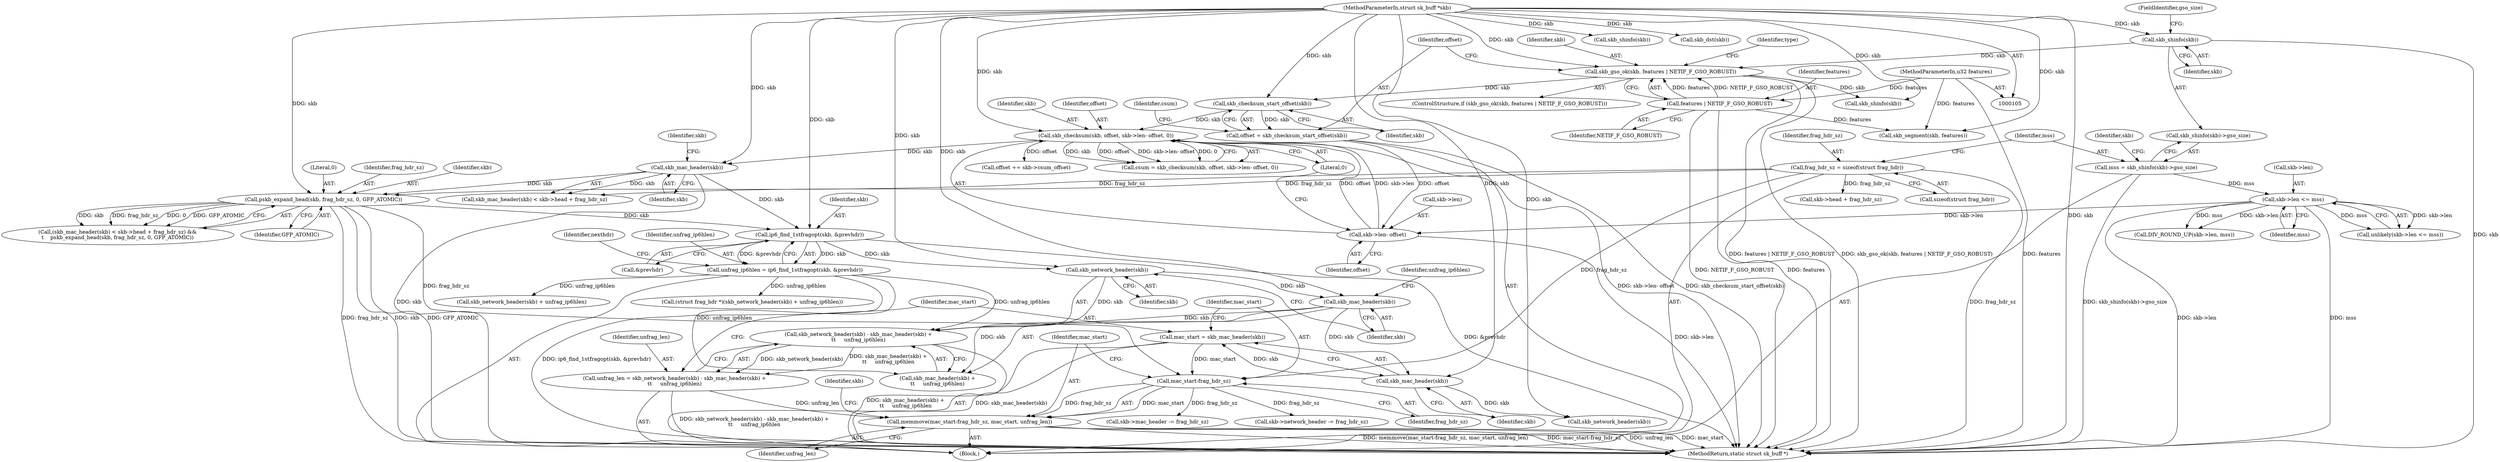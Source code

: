 digraph "0_linux_87c48fa3b4630905f98268dde838ee43626a060c_3@API" {
"1000264" [label="(Call,memmove(mac_start-frag_hdr_sz, mac_start, unfrag_len))"];
"1000265" [label="(Call,mac_start-frag_hdr_sz)"];
"1000260" [label="(Call,mac_start = skb_mac_header(skb))"];
"1000262" [label="(Call,skb_mac_header(skb))"];
"1000257" [label="(Call,skb_mac_header(skb))"];
"1000254" [label="(Call,skb_network_header(skb))"];
"1000239" [label="(Call,ip6_find_1stfragopt(skb, &prevhdr))"];
"1000224" [label="(Call,skb_mac_header(skb))"];
"1000191" [label="(Call,skb_checksum(skb, offset, skb->len- offset, 0))"];
"1000187" [label="(Call,skb_checksum_start_offset(skb))"];
"1000144" [label="(Call,skb_gso_ok(skb, features | NETIF_F_GSO_ROBUST))"];
"1000132" [label="(Call,skb_shinfo(skb))"];
"1000106" [label="(MethodParameterIn,struct sk_buff *skb)"];
"1000146" [label="(Call,features | NETIF_F_GSO_ROBUST)"];
"1000107" [label="(MethodParameterIn,u32 features)"];
"1000194" [label="(Call,skb->len- offset)"];
"1000137" [label="(Call,skb->len <= mss)"];
"1000129" [label="(Call,mss = skb_shinfo(skb)->gso_size)"];
"1000185" [label="(Call,offset = skb_checksum_start_offset(skb))"];
"1000231" [label="(Call,pskb_expand_head(skb, frag_hdr_sz, 0, GFP_ATOMIC))"];
"1000123" [label="(Call,frag_hdr_sz = sizeof(struct frag_hdr))"];
"1000251" [label="(Call,unfrag_len = skb_network_header(skb) - skb_mac_header(skb) +\n\t\t     unfrag_ip6hlen)"];
"1000253" [label="(Call,skb_network_header(skb) - skb_mac_header(skb) +\n\t\t     unfrag_ip6hlen)"];
"1000237" [label="(Call,unfrag_ip6hlen = ip6_find_1stfragopt(skb, &prevhdr))"];
"1000282" [label="(Call,(struct frag_hdr *)(skb_network_header(skb) + unfrag_ip6hlen))"];
"1000194" [label="(Call,skb->len- offset)"];
"1000257" [label="(Call,skb_mac_header(skb))"];
"1000222" [label="(Call,(skb_mac_header(skb) < skb->head + frag_hdr_sz) &&\n\t    pskb_expand_head(skb, frag_hdr_sz, 0, GFP_ATOMIC))"];
"1000190" [label="(Identifier,csum)"];
"1000152" [label="(Identifier,type)"];
"1000260" [label="(Call,mac_start = skb_mac_header(skb))"];
"1000193" [label="(Identifier,offset)"];
"1000253" [label="(Call,skb_network_header(skb) - skb_mac_header(skb) +\n\t\t     unfrag_ip6hlen)"];
"1000188" [label="(Identifier,skb)"];
"1000234" [label="(Literal,0)"];
"1000143" [label="(ControlStructure,if (skb_gso_ok(skb, features | NETIF_F_GSO_ROBUST)))"];
"1000108" [label="(Block,)"];
"1000195" [label="(Call,skb->len)"];
"1000173" [label="(Call,skb_shinfo(skb))"];
"1000285" [label="(Call,skb_network_header(skb))"];
"1000199" [label="(Literal,0)"];
"1000137" [label="(Call,skb->len <= mss)"];
"1000251" [label="(Call,unfrag_len = skb_network_header(skb) - skb_mac_header(skb) +\n\t\t     unfrag_ip6hlen)"];
"1000238" [label="(Identifier,unfrag_ip6hlen)"];
"1000241" [label="(Call,&prevhdr)"];
"1000269" [label="(Identifier,unfrag_len)"];
"1000107" [label="(MethodParameterIn,u32 features)"];
"1000232" [label="(Identifier,skb)"];
"1000106" [label="(MethodParameterIn,struct sk_buff *skb)"];
"1000189" [label="(Call,csum = skb_checksum(skb, offset, skb->len- offset, 0))"];
"1000275" [label="(Call,skb->network_header -= frag_hdr_sz)"];
"1000261" [label="(Identifier,mac_start)"];
"1000233" [label="(Identifier,frag_hdr_sz)"];
"1000131" [label="(Call,skb_shinfo(skb)->gso_size)"];
"1000265" [label="(Call,mac_start-frag_hdr_sz)"];
"1000306" [label="(Call,skb_segment(skb, features))"];
"1000123" [label="(Call,frag_hdr_sz = sizeof(struct frag_hdr))"];
"1000266" [label="(Identifier,mac_start)"];
"1000191" [label="(Call,skb_checksum(skb, offset, skb->len- offset, 0))"];
"1000231" [label="(Call,pskb_expand_head(skb, frag_hdr_sz, 0, GFP_ATOMIC))"];
"1000134" [label="(FieldIdentifier,gso_size)"];
"1000268" [label="(Identifier,mac_start)"];
"1000262" [label="(Call,skb_mac_header(skb))"];
"1000144" [label="(Call,skb_gso_ok(skb, features | NETIF_F_GSO_ROBUST))"];
"1000146" [label="(Call,features | NETIF_F_GSO_ROBUST)"];
"1000125" [label="(Call,sizeof(struct frag_hdr))"];
"1000258" [label="(Identifier,skb)"];
"1000138" [label="(Call,skb->len)"];
"1000263" [label="(Identifier,skb)"];
"1000223" [label="(Call,skb_mac_header(skb) < skb->head + frag_hdr_sz)"];
"1000147" [label="(Identifier,features)"];
"1000252" [label="(Identifier,unfrag_len)"];
"1000124" [label="(Identifier,frag_hdr_sz)"];
"1000225" [label="(Identifier,skb)"];
"1000130" [label="(Identifier,mss)"];
"1000239" [label="(Call,ip6_find_1stfragopt(skb, &prevhdr))"];
"1000256" [label="(Call,skb_mac_header(skb) +\n\t\t     unfrag_ip6hlen)"];
"1000133" [label="(Identifier,skb)"];
"1000154" [label="(Call,skb_shinfo(skb))"];
"1000139" [label="(Identifier,skb)"];
"1000244" [label="(Identifier,nexthdr)"];
"1000192" [label="(Identifier,skb)"];
"1000264" [label="(Call,memmove(mac_start-frag_hdr_sz, mac_start, unfrag_len))"];
"1000129" [label="(Call,mss = skb_shinfo(skb)->gso_size)"];
"1000200" [label="(Call,offset += skb->csum_offset)"];
"1000312" [label="(MethodReturn,static struct sk_buff *)"];
"1000185" [label="(Call,offset = skb_checksum_start_offset(skb))"];
"1000148" [label="(Identifier,NETIF_F_GSO_ROBUST)"];
"1000259" [label="(Identifier,unfrag_ip6hlen)"];
"1000284" [label="(Call,skb_network_header(skb) + unfrag_ip6hlen)"];
"1000267" [label="(Identifier,frag_hdr_sz)"];
"1000270" [label="(Call,skb->mac_header -= frag_hdr_sz)"];
"1000224" [label="(Call,skb_mac_header(skb))"];
"1000255" [label="(Identifier,skb)"];
"1000235" [label="(Identifier,GFP_ATOMIC)"];
"1000228" [label="(Identifier,skb)"];
"1000187" [label="(Call,skb_checksum_start_offset(skb))"];
"1000132" [label="(Call,skb_shinfo(skb))"];
"1000302" [label="(Call,skb_dst(skb))"];
"1000254" [label="(Call,skb_network_header(skb))"];
"1000141" [label="(Identifier,mss)"];
"1000237" [label="(Call,unfrag_ip6hlen = ip6_find_1stfragopt(skb, &prevhdr))"];
"1000176" [label="(Call,DIV_ROUND_UP(skb->len, mss))"];
"1000272" [label="(Identifier,skb)"];
"1000145" [label="(Identifier,skb)"];
"1000136" [label="(Call,unlikely(skb->len <= mss))"];
"1000240" [label="(Identifier,skb)"];
"1000198" [label="(Identifier,offset)"];
"1000226" [label="(Call,skb->head + frag_hdr_sz)"];
"1000186" [label="(Identifier,offset)"];
"1000264" -> "1000108"  [label="AST: "];
"1000264" -> "1000269"  [label="CFG: "];
"1000265" -> "1000264"  [label="AST: "];
"1000268" -> "1000264"  [label="AST: "];
"1000269" -> "1000264"  [label="AST: "];
"1000272" -> "1000264"  [label="CFG: "];
"1000264" -> "1000312"  [label="DDG: mac_start-frag_hdr_sz"];
"1000264" -> "1000312"  [label="DDG: unfrag_len"];
"1000264" -> "1000312"  [label="DDG: mac_start"];
"1000264" -> "1000312"  [label="DDG: memmove(mac_start-frag_hdr_sz, mac_start, unfrag_len)"];
"1000265" -> "1000264"  [label="DDG: mac_start"];
"1000265" -> "1000264"  [label="DDG: frag_hdr_sz"];
"1000251" -> "1000264"  [label="DDG: unfrag_len"];
"1000265" -> "1000267"  [label="CFG: "];
"1000266" -> "1000265"  [label="AST: "];
"1000267" -> "1000265"  [label="AST: "];
"1000268" -> "1000265"  [label="CFG: "];
"1000260" -> "1000265"  [label="DDG: mac_start"];
"1000231" -> "1000265"  [label="DDG: frag_hdr_sz"];
"1000123" -> "1000265"  [label="DDG: frag_hdr_sz"];
"1000265" -> "1000270"  [label="DDG: frag_hdr_sz"];
"1000265" -> "1000275"  [label="DDG: frag_hdr_sz"];
"1000260" -> "1000108"  [label="AST: "];
"1000260" -> "1000262"  [label="CFG: "];
"1000261" -> "1000260"  [label="AST: "];
"1000262" -> "1000260"  [label="AST: "];
"1000266" -> "1000260"  [label="CFG: "];
"1000260" -> "1000312"  [label="DDG: skb_mac_header(skb)"];
"1000262" -> "1000260"  [label="DDG: skb"];
"1000262" -> "1000263"  [label="CFG: "];
"1000263" -> "1000262"  [label="AST: "];
"1000257" -> "1000262"  [label="DDG: skb"];
"1000106" -> "1000262"  [label="DDG: skb"];
"1000262" -> "1000285"  [label="DDG: skb"];
"1000257" -> "1000256"  [label="AST: "];
"1000257" -> "1000258"  [label="CFG: "];
"1000258" -> "1000257"  [label="AST: "];
"1000259" -> "1000257"  [label="CFG: "];
"1000257" -> "1000253"  [label="DDG: skb"];
"1000257" -> "1000256"  [label="DDG: skb"];
"1000254" -> "1000257"  [label="DDG: skb"];
"1000106" -> "1000257"  [label="DDG: skb"];
"1000254" -> "1000253"  [label="AST: "];
"1000254" -> "1000255"  [label="CFG: "];
"1000255" -> "1000254"  [label="AST: "];
"1000258" -> "1000254"  [label="CFG: "];
"1000254" -> "1000253"  [label="DDG: skb"];
"1000239" -> "1000254"  [label="DDG: skb"];
"1000106" -> "1000254"  [label="DDG: skb"];
"1000239" -> "1000237"  [label="AST: "];
"1000239" -> "1000241"  [label="CFG: "];
"1000240" -> "1000239"  [label="AST: "];
"1000241" -> "1000239"  [label="AST: "];
"1000237" -> "1000239"  [label="CFG: "];
"1000239" -> "1000312"  [label="DDG: &prevhdr"];
"1000239" -> "1000237"  [label="DDG: skb"];
"1000239" -> "1000237"  [label="DDG: &prevhdr"];
"1000224" -> "1000239"  [label="DDG: skb"];
"1000231" -> "1000239"  [label="DDG: skb"];
"1000106" -> "1000239"  [label="DDG: skb"];
"1000224" -> "1000223"  [label="AST: "];
"1000224" -> "1000225"  [label="CFG: "];
"1000225" -> "1000224"  [label="AST: "];
"1000228" -> "1000224"  [label="CFG: "];
"1000224" -> "1000312"  [label="DDG: skb"];
"1000224" -> "1000223"  [label="DDG: skb"];
"1000191" -> "1000224"  [label="DDG: skb"];
"1000106" -> "1000224"  [label="DDG: skb"];
"1000224" -> "1000231"  [label="DDG: skb"];
"1000191" -> "1000189"  [label="AST: "];
"1000191" -> "1000199"  [label="CFG: "];
"1000192" -> "1000191"  [label="AST: "];
"1000193" -> "1000191"  [label="AST: "];
"1000194" -> "1000191"  [label="AST: "];
"1000199" -> "1000191"  [label="AST: "];
"1000189" -> "1000191"  [label="CFG: "];
"1000191" -> "1000312"  [label="DDG: skb->len- offset"];
"1000191" -> "1000189"  [label="DDG: skb"];
"1000191" -> "1000189"  [label="DDG: offset"];
"1000191" -> "1000189"  [label="DDG: skb->len- offset"];
"1000191" -> "1000189"  [label="DDG: 0"];
"1000187" -> "1000191"  [label="DDG: skb"];
"1000106" -> "1000191"  [label="DDG: skb"];
"1000194" -> "1000191"  [label="DDG: offset"];
"1000194" -> "1000191"  [label="DDG: skb->len"];
"1000191" -> "1000200"  [label="DDG: offset"];
"1000187" -> "1000185"  [label="AST: "];
"1000187" -> "1000188"  [label="CFG: "];
"1000188" -> "1000187"  [label="AST: "];
"1000185" -> "1000187"  [label="CFG: "];
"1000187" -> "1000185"  [label="DDG: skb"];
"1000144" -> "1000187"  [label="DDG: skb"];
"1000106" -> "1000187"  [label="DDG: skb"];
"1000144" -> "1000143"  [label="AST: "];
"1000144" -> "1000146"  [label="CFG: "];
"1000145" -> "1000144"  [label="AST: "];
"1000146" -> "1000144"  [label="AST: "];
"1000152" -> "1000144"  [label="CFG: "];
"1000186" -> "1000144"  [label="CFG: "];
"1000144" -> "1000312"  [label="DDG: skb_gso_ok(skb, features | NETIF_F_GSO_ROBUST)"];
"1000144" -> "1000312"  [label="DDG: features | NETIF_F_GSO_ROBUST"];
"1000132" -> "1000144"  [label="DDG: skb"];
"1000106" -> "1000144"  [label="DDG: skb"];
"1000146" -> "1000144"  [label="DDG: features"];
"1000146" -> "1000144"  [label="DDG: NETIF_F_GSO_ROBUST"];
"1000144" -> "1000154"  [label="DDG: skb"];
"1000132" -> "1000131"  [label="AST: "];
"1000132" -> "1000133"  [label="CFG: "];
"1000133" -> "1000132"  [label="AST: "];
"1000134" -> "1000132"  [label="CFG: "];
"1000132" -> "1000312"  [label="DDG: skb"];
"1000106" -> "1000132"  [label="DDG: skb"];
"1000106" -> "1000105"  [label="AST: "];
"1000106" -> "1000312"  [label="DDG: skb"];
"1000106" -> "1000154"  [label="DDG: skb"];
"1000106" -> "1000173"  [label="DDG: skb"];
"1000106" -> "1000231"  [label="DDG: skb"];
"1000106" -> "1000285"  [label="DDG: skb"];
"1000106" -> "1000302"  [label="DDG: skb"];
"1000106" -> "1000306"  [label="DDG: skb"];
"1000146" -> "1000148"  [label="CFG: "];
"1000147" -> "1000146"  [label="AST: "];
"1000148" -> "1000146"  [label="AST: "];
"1000146" -> "1000312"  [label="DDG: NETIF_F_GSO_ROBUST"];
"1000146" -> "1000312"  [label="DDG: features"];
"1000107" -> "1000146"  [label="DDG: features"];
"1000146" -> "1000306"  [label="DDG: features"];
"1000107" -> "1000105"  [label="AST: "];
"1000107" -> "1000312"  [label="DDG: features"];
"1000107" -> "1000306"  [label="DDG: features"];
"1000194" -> "1000198"  [label="CFG: "];
"1000195" -> "1000194"  [label="AST: "];
"1000198" -> "1000194"  [label="AST: "];
"1000199" -> "1000194"  [label="CFG: "];
"1000194" -> "1000312"  [label="DDG: skb->len"];
"1000137" -> "1000194"  [label="DDG: skb->len"];
"1000185" -> "1000194"  [label="DDG: offset"];
"1000137" -> "1000136"  [label="AST: "];
"1000137" -> "1000141"  [label="CFG: "];
"1000138" -> "1000137"  [label="AST: "];
"1000141" -> "1000137"  [label="AST: "];
"1000136" -> "1000137"  [label="CFG: "];
"1000137" -> "1000312"  [label="DDG: mss"];
"1000137" -> "1000312"  [label="DDG: skb->len"];
"1000137" -> "1000136"  [label="DDG: skb->len"];
"1000137" -> "1000136"  [label="DDG: mss"];
"1000129" -> "1000137"  [label="DDG: mss"];
"1000137" -> "1000176"  [label="DDG: skb->len"];
"1000137" -> "1000176"  [label="DDG: mss"];
"1000129" -> "1000108"  [label="AST: "];
"1000129" -> "1000131"  [label="CFG: "];
"1000130" -> "1000129"  [label="AST: "];
"1000131" -> "1000129"  [label="AST: "];
"1000139" -> "1000129"  [label="CFG: "];
"1000129" -> "1000312"  [label="DDG: skb_shinfo(skb)->gso_size"];
"1000185" -> "1000108"  [label="AST: "];
"1000186" -> "1000185"  [label="AST: "];
"1000190" -> "1000185"  [label="CFG: "];
"1000185" -> "1000312"  [label="DDG: skb_checksum_start_offset(skb)"];
"1000231" -> "1000222"  [label="AST: "];
"1000231" -> "1000235"  [label="CFG: "];
"1000232" -> "1000231"  [label="AST: "];
"1000233" -> "1000231"  [label="AST: "];
"1000234" -> "1000231"  [label="AST: "];
"1000235" -> "1000231"  [label="AST: "];
"1000222" -> "1000231"  [label="CFG: "];
"1000231" -> "1000312"  [label="DDG: skb"];
"1000231" -> "1000312"  [label="DDG: frag_hdr_sz"];
"1000231" -> "1000312"  [label="DDG: GFP_ATOMIC"];
"1000231" -> "1000222"  [label="DDG: skb"];
"1000231" -> "1000222"  [label="DDG: frag_hdr_sz"];
"1000231" -> "1000222"  [label="DDG: 0"];
"1000231" -> "1000222"  [label="DDG: GFP_ATOMIC"];
"1000123" -> "1000231"  [label="DDG: frag_hdr_sz"];
"1000123" -> "1000108"  [label="AST: "];
"1000123" -> "1000125"  [label="CFG: "];
"1000124" -> "1000123"  [label="AST: "];
"1000125" -> "1000123"  [label="AST: "];
"1000130" -> "1000123"  [label="CFG: "];
"1000123" -> "1000312"  [label="DDG: frag_hdr_sz"];
"1000123" -> "1000223"  [label="DDG: frag_hdr_sz"];
"1000123" -> "1000226"  [label="DDG: frag_hdr_sz"];
"1000251" -> "1000108"  [label="AST: "];
"1000251" -> "1000253"  [label="CFG: "];
"1000252" -> "1000251"  [label="AST: "];
"1000253" -> "1000251"  [label="AST: "];
"1000261" -> "1000251"  [label="CFG: "];
"1000251" -> "1000312"  [label="DDG: skb_network_header(skb) - skb_mac_header(skb) +\n\t\t     unfrag_ip6hlen"];
"1000253" -> "1000251"  [label="DDG: skb_network_header(skb)"];
"1000253" -> "1000251"  [label="DDG: skb_mac_header(skb) +\n\t\t     unfrag_ip6hlen"];
"1000253" -> "1000256"  [label="CFG: "];
"1000256" -> "1000253"  [label="AST: "];
"1000253" -> "1000312"  [label="DDG: skb_mac_header(skb) +\n\t\t     unfrag_ip6hlen"];
"1000237" -> "1000253"  [label="DDG: unfrag_ip6hlen"];
"1000237" -> "1000108"  [label="AST: "];
"1000238" -> "1000237"  [label="AST: "];
"1000244" -> "1000237"  [label="CFG: "];
"1000237" -> "1000312"  [label="DDG: ip6_find_1stfragopt(skb, &prevhdr)"];
"1000237" -> "1000256"  [label="DDG: unfrag_ip6hlen"];
"1000237" -> "1000282"  [label="DDG: unfrag_ip6hlen"];
"1000237" -> "1000284"  [label="DDG: unfrag_ip6hlen"];
}
